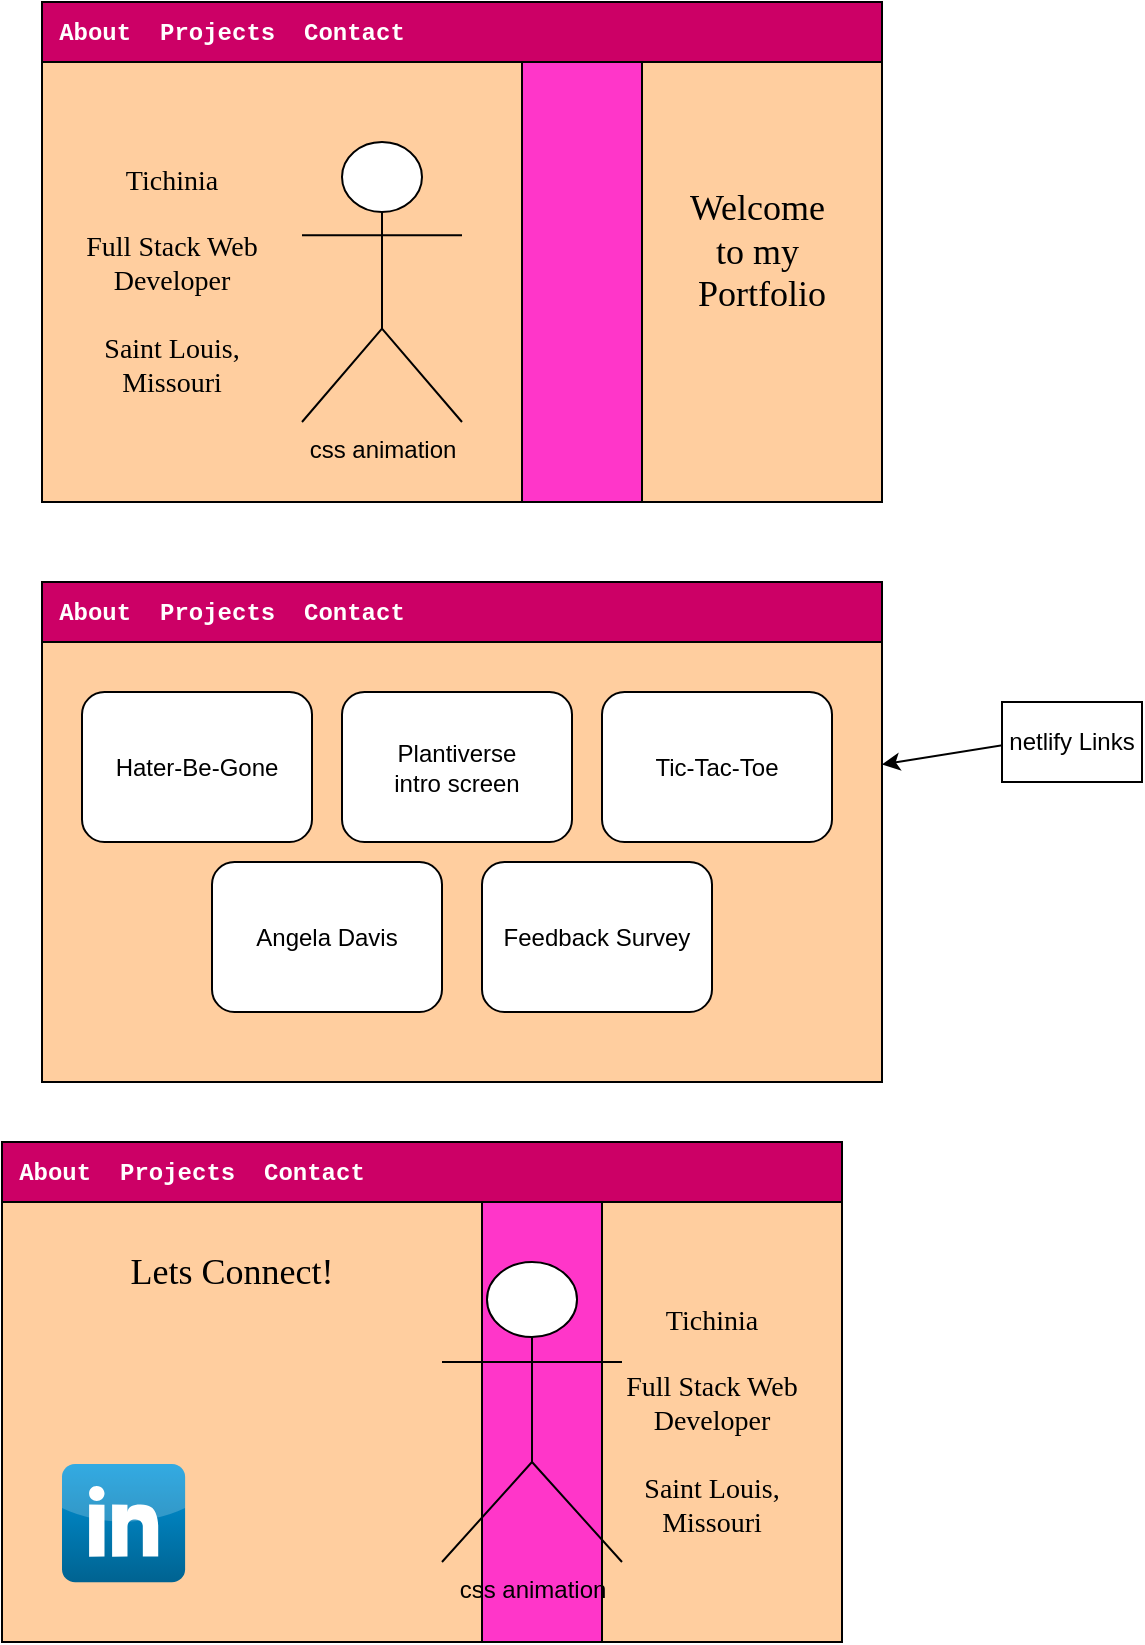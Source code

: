 <mxfile version="22.1.7" type="github">
  <diagram name="Page-1" id="heIZBY3hfT8S5v1MYcGq">
    <mxGraphModel dx="700" dy="266" grid="1" gridSize="10" guides="1" tooltips="1" connect="1" arrows="1" fold="1" page="1" pageScale="1" pageWidth="1100" pageHeight="850" math="0" shadow="0">
      <root>
        <mxCell id="0" />
        <mxCell id="1" parent="0" />
        <mxCell id="txiuk_eoXupphcB5So3Y-2" value="" style="rounded=0;whiteSpace=wrap;html=1;fillColor=#FFCE9F;" vertex="1" parent="1">
          <mxGeometry x="50" y="60" width="420" height="250" as="geometry" />
        </mxCell>
        <mxCell id="txiuk_eoXupphcB5So3Y-1" value="" style="rounded=0;whiteSpace=wrap;html=1;fillColor=#FF36C9;" vertex="1" parent="1">
          <mxGeometry x="290" y="60" width="60" height="250" as="geometry" />
        </mxCell>
        <mxCell id="txiuk_eoXupphcB5So3Y-3" value="" style="rounded=0;whiteSpace=wrap;html=1;fillColor=#CC0066;" vertex="1" parent="1">
          <mxGeometry x="50" y="60" width="420" height="30" as="geometry" />
        </mxCell>
        <mxCell id="txiuk_eoXupphcB5So3Y-4" value="&lt;font color=&quot;#ffffff&quot; face=&quot;Courier New&quot;&gt;&lt;b style=&quot;&quot;&gt;About&amp;nbsp; Projects&lt;span style=&quot;white-space: pre;&quot;&gt;&#x9;&lt;/span&gt;&amp;nbsp;Contact&lt;/b&gt;&lt;/font&gt;" style="text;html=1;strokeColor=none;fillColor=none;align=center;verticalAlign=middle;whiteSpace=wrap;rounded=0;" vertex="1" parent="1">
          <mxGeometry x="50" y="60" width="190" height="30" as="geometry" />
        </mxCell>
        <mxCell id="txiuk_eoXupphcB5So3Y-6" value="css animation" style="shape=umlActor;verticalLabelPosition=bottom;verticalAlign=top;html=1;outlineConnect=0;" vertex="1" parent="1">
          <mxGeometry x="180" y="130" width="80" height="140" as="geometry" />
        </mxCell>
        <mxCell id="txiuk_eoXupphcB5So3Y-7" value="&lt;font style=&quot;font-size: 18px;&quot; face=&quot;Times New Roman&quot;&gt;Welcome&amp;nbsp;&lt;br&gt;to my&amp;nbsp;&lt;br&gt;Portfolio&lt;/font&gt;" style="text;html=1;strokeColor=none;fillColor=none;align=center;verticalAlign=middle;whiteSpace=wrap;rounded=0;" vertex="1" parent="1">
          <mxGeometry x="360" y="110" width="100" height="150" as="geometry" />
        </mxCell>
        <mxCell id="txiuk_eoXupphcB5So3Y-8" value="&lt;font style=&quot;font-size: 14px;&quot; face=&quot;Times New Roman&quot;&gt;Tichinia&lt;br&gt;&lt;br&gt;Full Stack Web Developer&lt;br&gt;&lt;br&gt;Saint Louis, Missouri&lt;br&gt;&lt;/font&gt;" style="text;html=1;strokeColor=none;fillColor=none;align=center;verticalAlign=middle;whiteSpace=wrap;rounded=0;" vertex="1" parent="1">
          <mxGeometry x="60" y="150" width="110" height="100" as="geometry" />
        </mxCell>
        <mxCell id="txiuk_eoXupphcB5So3Y-16" value="" style="rounded=0;whiteSpace=wrap;html=1;fillColor=#FFCE9F;" vertex="1" parent="1">
          <mxGeometry x="50" y="350" width="420" height="250" as="geometry" />
        </mxCell>
        <mxCell id="txiuk_eoXupphcB5So3Y-18" value="" style="rounded=0;whiteSpace=wrap;html=1;fillColor=#CC0066;" vertex="1" parent="1">
          <mxGeometry x="50" y="350" width="420" height="30" as="geometry" />
        </mxCell>
        <mxCell id="txiuk_eoXupphcB5So3Y-19" value="&lt;font color=&quot;#ffffff&quot; face=&quot;Courier New&quot;&gt;&lt;b style=&quot;&quot;&gt;About&amp;nbsp; Projects&lt;span style=&quot;white-space: pre;&quot;&gt;&#x9;&lt;/span&gt;&amp;nbsp;Contact&lt;/b&gt;&lt;/font&gt;" style="text;html=1;strokeColor=none;fillColor=none;align=center;verticalAlign=middle;whiteSpace=wrap;rounded=0;" vertex="1" parent="1">
          <mxGeometry x="50" y="350" width="190" height="30" as="geometry" />
        </mxCell>
        <mxCell id="txiuk_eoXupphcB5So3Y-20" value="" style="rounded=0;whiteSpace=wrap;html=1;fillColor=#FFCE9F;" vertex="1" parent="1">
          <mxGeometry x="30" y="630" width="420" height="250" as="geometry" />
        </mxCell>
        <mxCell id="txiuk_eoXupphcB5So3Y-21" value="" style="rounded=0;whiteSpace=wrap;html=1;fillColor=#FF36C9;" vertex="1" parent="1">
          <mxGeometry x="270" y="630" width="60" height="250" as="geometry" />
        </mxCell>
        <mxCell id="txiuk_eoXupphcB5So3Y-22" value="" style="rounded=0;whiteSpace=wrap;html=1;fillColor=#CC0066;" vertex="1" parent="1">
          <mxGeometry x="30" y="630" width="420" height="30" as="geometry" />
        </mxCell>
        <mxCell id="txiuk_eoXupphcB5So3Y-23" value="&lt;font color=&quot;#ffffff&quot; face=&quot;Courier New&quot;&gt;&lt;b style=&quot;&quot;&gt;About&amp;nbsp; Projects&lt;span style=&quot;white-space: pre;&quot;&gt;&#x9;&lt;/span&gt;&amp;nbsp;Contact&lt;/b&gt;&lt;/font&gt;" style="text;html=1;strokeColor=none;fillColor=none;align=center;verticalAlign=middle;whiteSpace=wrap;rounded=0;" vertex="1" parent="1">
          <mxGeometry x="30" y="630" width="190" height="30" as="geometry" />
        </mxCell>
        <mxCell id="txiuk_eoXupphcB5So3Y-30" value="" style="group" vertex="1" connectable="0" parent="1">
          <mxGeometry x="70" y="405" width="375" height="160" as="geometry" />
        </mxCell>
        <mxCell id="txiuk_eoXupphcB5So3Y-25" value="Hater-Be-Gone" style="rounded=1;whiteSpace=wrap;html=1;" vertex="1" parent="txiuk_eoXupphcB5So3Y-30">
          <mxGeometry width="115" height="75" as="geometry" />
        </mxCell>
        <mxCell id="txiuk_eoXupphcB5So3Y-26" value="Plantiverse &lt;br&gt;intro screen" style="rounded=1;whiteSpace=wrap;html=1;" vertex="1" parent="txiuk_eoXupphcB5So3Y-30">
          <mxGeometry x="130" width="115" height="75" as="geometry" />
        </mxCell>
        <mxCell id="txiuk_eoXupphcB5So3Y-27" value="Angela Davis" style="rounded=1;whiteSpace=wrap;html=1;" vertex="1" parent="txiuk_eoXupphcB5So3Y-30">
          <mxGeometry x="65" y="85" width="115" height="75" as="geometry" />
        </mxCell>
        <mxCell id="txiuk_eoXupphcB5So3Y-28" value="Feedback Survey" style="rounded=1;whiteSpace=wrap;html=1;" vertex="1" parent="txiuk_eoXupphcB5So3Y-30">
          <mxGeometry x="200" y="85" width="115" height="75" as="geometry" />
        </mxCell>
        <mxCell id="txiuk_eoXupphcB5So3Y-29" value="Tic-Tac-Toe" style="rounded=1;whiteSpace=wrap;html=1;" vertex="1" parent="txiuk_eoXupphcB5So3Y-30">
          <mxGeometry x="260" width="115" height="75" as="geometry" />
        </mxCell>
        <mxCell id="txiuk_eoXupphcB5So3Y-31" value="" style="endArrow=classic;html=1;rounded=0;" edge="1" parent="1" target="txiuk_eoXupphcB5So3Y-16">
          <mxGeometry width="50" height="50" relative="1" as="geometry">
            <mxPoint x="540" y="430" as="sourcePoint" />
            <mxPoint x="350" y="470" as="targetPoint" />
          </mxGeometry>
        </mxCell>
        <mxCell id="txiuk_eoXupphcB5So3Y-32" value="netlify Links" style="rounded=0;whiteSpace=wrap;html=1;" vertex="1" parent="1">
          <mxGeometry x="530" y="410" width="70" height="40" as="geometry" />
        </mxCell>
        <mxCell id="txiuk_eoXupphcB5So3Y-33" value="&lt;font style=&quot;font-size: 18px;&quot; face=&quot;Comic Sans MS&quot;&gt;Lets Connect!&lt;/font&gt;" style="text;html=1;strokeColor=none;fillColor=none;align=center;verticalAlign=middle;whiteSpace=wrap;rounded=0;" vertex="1" parent="1">
          <mxGeometry x="50" y="670" width="190" height="50" as="geometry" />
        </mxCell>
        <mxCell id="txiuk_eoXupphcB5So3Y-35" value="" style="dashed=0;outlineConnect=0;html=1;align=center;labelPosition=center;verticalLabelPosition=bottom;verticalAlign=top;shape=mxgraph.webicons.linkedin;fillColor=#0095DB;gradientColor=#006391" vertex="1" parent="1">
          <mxGeometry x="60.0" y="791" width="61.55" height="59.1" as="geometry" />
        </mxCell>
        <mxCell id="txiuk_eoXupphcB5So3Y-36" value="" style="shape=image;html=1;verticalAlign=top;verticalLabelPosition=bottom;labelBackgroundColor=#ffffff;imageAspect=0;aspect=fixed;image=https://cdn4.iconfinder.com/data/icons/ionicons/512/icon-social-github-128.png" vertex="1" parent="1">
          <mxGeometry x="104" y="714" width="82" height="82" as="geometry" />
        </mxCell>
        <mxCell id="txiuk_eoXupphcB5So3Y-37" value="" style="shape=image;html=1;verticalAlign=top;verticalLabelPosition=bottom;labelBackgroundColor=#ffffff;imageAspect=0;aspect=fixed;image=https://cdn4.iconfinder.com/data/icons/social-media-and-logos-11/32/Logo_Gmail_envelope_letter_email-128.png" vertex="1" parent="1">
          <mxGeometry x="160" y="780" width="80" height="80" as="geometry" />
        </mxCell>
        <mxCell id="txiuk_eoXupphcB5So3Y-38" value="css animation" style="shape=umlActor;verticalLabelPosition=bottom;verticalAlign=top;html=1;outlineConnect=0;" vertex="1" parent="1">
          <mxGeometry x="250" y="690" width="90" height="150" as="geometry" />
        </mxCell>
        <mxCell id="txiuk_eoXupphcB5So3Y-39" value="&lt;font style=&quot;font-size: 14px;&quot; face=&quot;Times New Roman&quot;&gt;Tichinia&lt;br&gt;&lt;br&gt;Full Stack Web Developer&lt;br&gt;&lt;br&gt;Saint Louis, Missouri&lt;br&gt;&lt;/font&gt;" style="text;html=1;strokeColor=none;fillColor=none;align=center;verticalAlign=middle;whiteSpace=wrap;rounded=0;" vertex="1" parent="1">
          <mxGeometry x="330" y="720" width="110" height="100" as="geometry" />
        </mxCell>
      </root>
    </mxGraphModel>
  </diagram>
</mxfile>
